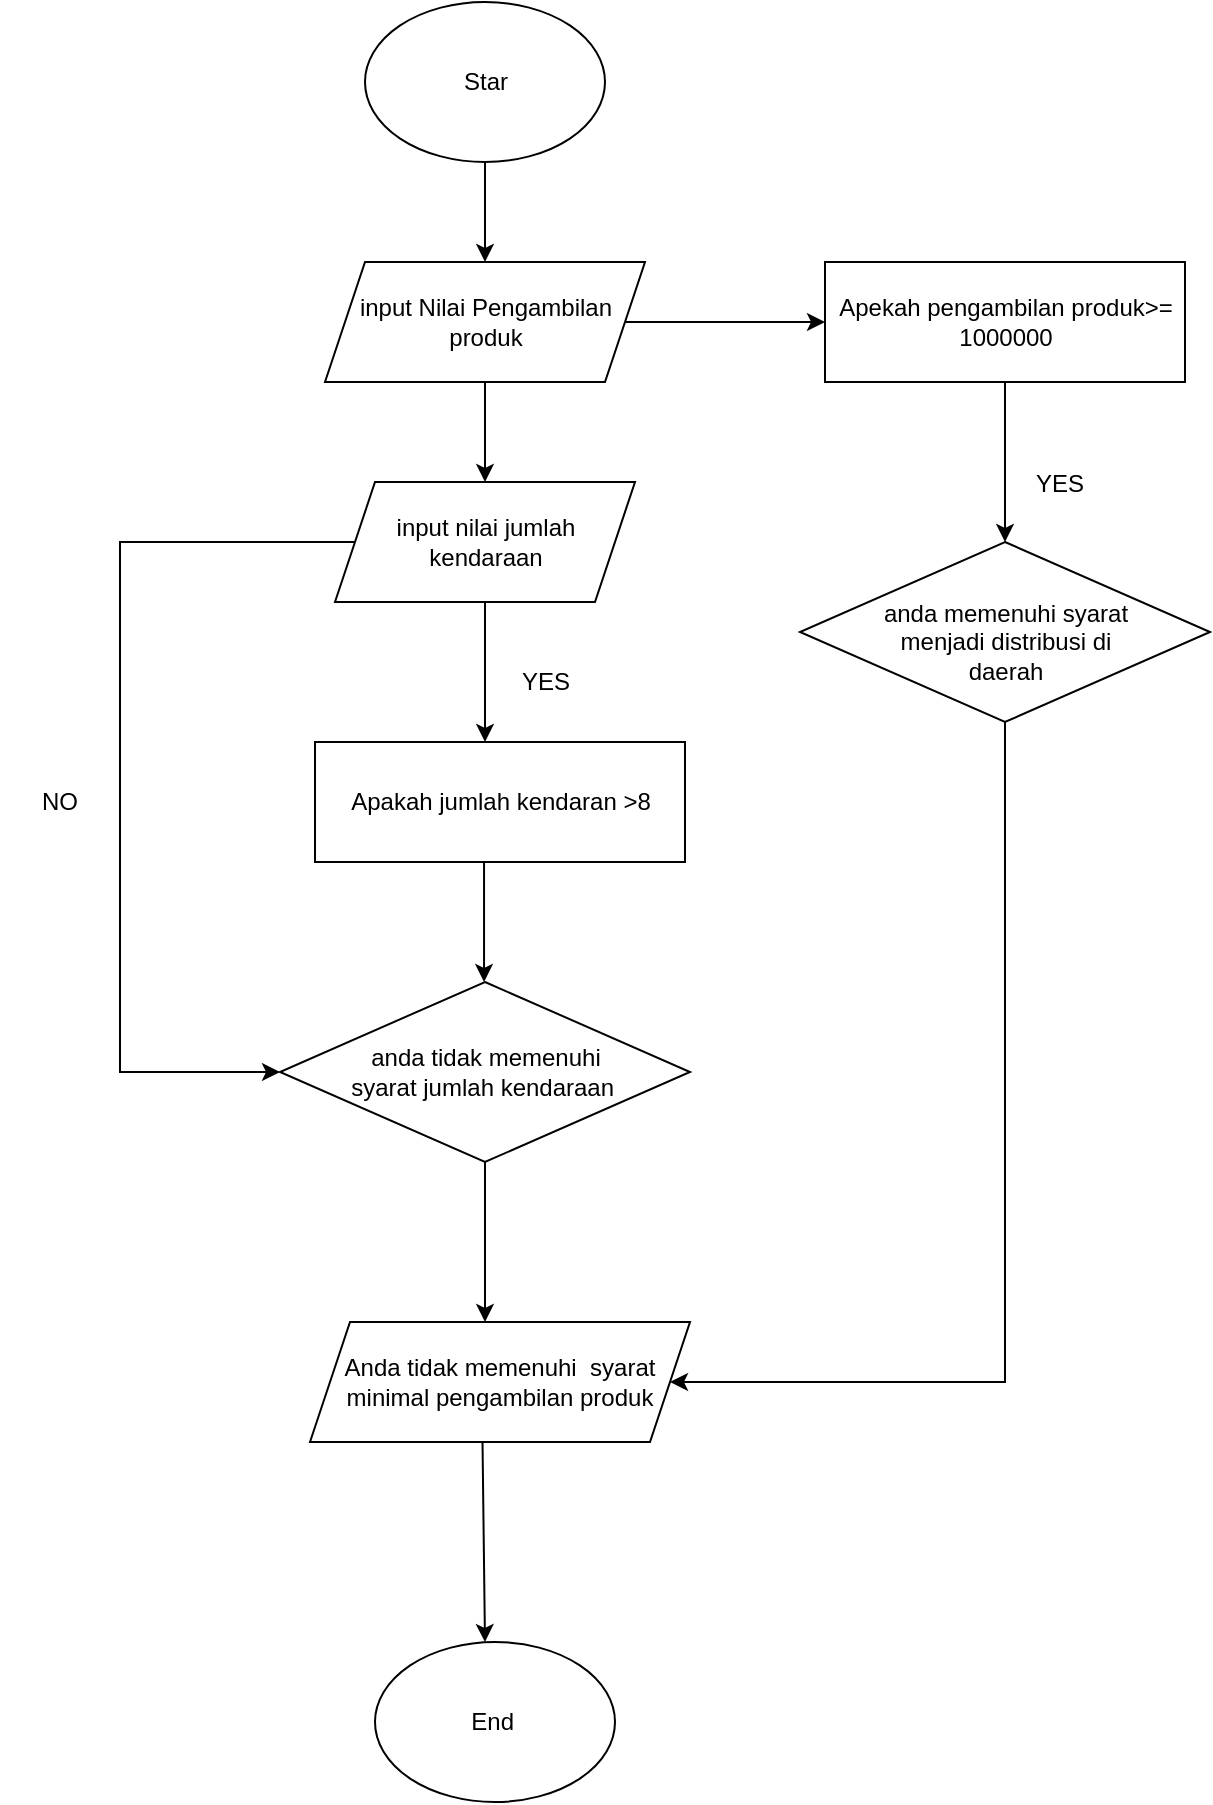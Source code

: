 <mxfile version="21.2.8" type="device">
  <diagram name="Page-1" id="4RmYydMkPiRe07PDK6gk">
    <mxGraphModel dx="1016" dy="598" grid="1" gridSize="10" guides="1" tooltips="1" connect="1" arrows="1" fold="1" page="1" pageScale="1" pageWidth="850" pageHeight="1100" math="0" shadow="0">
      <root>
        <mxCell id="0" />
        <mxCell id="1" parent="0" />
        <mxCell id="k0u0P2U74oiS7Tp1_Vz9-1" value="Star" style="ellipse;whiteSpace=wrap;html=1;" parent="1" vertex="1">
          <mxGeometry x="262.5" y="150" width="120" height="80" as="geometry" />
        </mxCell>
        <mxCell id="k0u0P2U74oiS7Tp1_Vz9-2" value="" style="endArrow=classic;html=1;rounded=0;exitX=0.5;exitY=1;exitDx=0;exitDy=0;" parent="1" source="k0u0P2U74oiS7Tp1_Vz9-1" edge="1">
          <mxGeometry width="50" height="50" relative="1" as="geometry">
            <mxPoint x="302.5" y="210" as="sourcePoint" />
            <mxPoint x="322.5" y="280" as="targetPoint" />
          </mxGeometry>
        </mxCell>
        <mxCell id="k0u0P2U74oiS7Tp1_Vz9-3" value="input Nilai Pengambilan produk" style="shape=parallelogram;perimeter=parallelogramPerimeter;whiteSpace=wrap;html=1;fixedSize=1;" parent="1" vertex="1">
          <mxGeometry x="242.5" y="280" width="160" height="60" as="geometry" />
        </mxCell>
        <mxCell id="k0u0P2U74oiS7Tp1_Vz9-4" value="" style="endArrow=classic;html=1;rounded=0;exitX=0.5;exitY=1;exitDx=0;exitDy=0;exitPerimeter=0;" parent="1" source="k0u0P2U74oiS7Tp1_Vz9-3" edge="1">
          <mxGeometry width="50" height="50" relative="1" as="geometry">
            <mxPoint x="322.5" y="350" as="sourcePoint" />
            <mxPoint x="322.5" y="390" as="targetPoint" />
          </mxGeometry>
        </mxCell>
        <mxCell id="k0u0P2U74oiS7Tp1_Vz9-5" value="input nilai jumlah kendaraan" style="shape=parallelogram;perimeter=parallelogramPerimeter;whiteSpace=wrap;html=1;fixedSize=1;" parent="1" vertex="1">
          <mxGeometry x="247.5" y="390" width="150" height="60" as="geometry" />
        </mxCell>
        <mxCell id="k0u0P2U74oiS7Tp1_Vz9-6" value="" style="endArrow=classic;html=1;rounded=0;exitX=0.5;exitY=1;exitDx=0;exitDy=0;" parent="1" source="k0u0P2U74oiS7Tp1_Vz9-5" edge="1">
          <mxGeometry width="50" height="50" relative="1" as="geometry">
            <mxPoint x="312.5" y="460" as="sourcePoint" />
            <mxPoint x="322.5" y="520" as="targetPoint" />
          </mxGeometry>
        </mxCell>
        <mxCell id="k0u0P2U74oiS7Tp1_Vz9-12" value="" style="endArrow=classic;html=1;rounded=0;exitX=0.5;exitY=1;exitDx=0;exitDy=0;" parent="1" edge="1">
          <mxGeometry width="50" height="50" relative="1" as="geometry">
            <mxPoint x="322.02" y="580" as="sourcePoint" />
            <mxPoint x="322.02" y="640" as="targetPoint" />
          </mxGeometry>
        </mxCell>
        <mxCell id="k0u0P2U74oiS7Tp1_Vz9-18" value="" style="endArrow=classic;html=1;rounded=0;exitX=0.5;exitY=1;exitDx=0;exitDy=0;entryX=1;entryY=0.5;entryDx=0;entryDy=0;" parent="1" source="vk7txYRPF8SjXKbOV3y9-10" edge="1" target="k0u0P2U74oiS7Tp1_Vz9-19">
          <mxGeometry width="50" height="50" relative="1" as="geometry">
            <mxPoint x="552.5" y="710" as="sourcePoint" />
            <mxPoint x="462.5" y="960" as="targetPoint" />
            <Array as="points">
              <mxPoint x="582.5" y="840" />
            </Array>
          </mxGeometry>
        </mxCell>
        <mxCell id="k0u0P2U74oiS7Tp1_Vz9-19" value="Anda tidak memenuhi&amp;nbsp; syarat minimal pengambilan produk" style="shape=parallelogram;perimeter=parallelogramPerimeter;whiteSpace=wrap;html=1;fixedSize=1;" parent="1" vertex="1">
          <mxGeometry x="235" y="810" width="190" height="60" as="geometry" />
        </mxCell>
        <mxCell id="k0u0P2U74oiS7Tp1_Vz9-20" value="" style="endArrow=classic;html=1;rounded=0;exitX=0.454;exitY=1.005;exitDx=0;exitDy=0;exitPerimeter=0;" parent="1" source="k0u0P2U74oiS7Tp1_Vz9-19" edge="1">
          <mxGeometry width="50" height="50" relative="1" as="geometry">
            <mxPoint x="302.5" y="1000" as="sourcePoint" />
            <mxPoint x="322.5" y="970" as="targetPoint" />
            <Array as="points" />
          </mxGeometry>
        </mxCell>
        <mxCell id="k0u0P2U74oiS7Tp1_Vz9-22" value="End&amp;nbsp;" style="ellipse;whiteSpace=wrap;html=1;" parent="1" vertex="1">
          <mxGeometry x="267.5" y="970" width="120" height="80" as="geometry" />
        </mxCell>
        <mxCell id="k0u0P2U74oiS7Tp1_Vz9-23" value="YES" style="text;html=1;strokeColor=none;fillColor=none;align=center;verticalAlign=middle;whiteSpace=wrap;rounded=0;" parent="1" vertex="1">
          <mxGeometry x="580" y="376" width="60" height="30" as="geometry" />
        </mxCell>
        <mxCell id="k0u0P2U74oiS7Tp1_Vz9-24" value="YES" style="text;html=1;strokeColor=none;fillColor=none;align=center;verticalAlign=middle;whiteSpace=wrap;rounded=0;" parent="1" vertex="1">
          <mxGeometry x="322.5" y="475" width="60" height="30" as="geometry" />
        </mxCell>
        <mxCell id="k0u0P2U74oiS7Tp1_Vz9-25" value="NO" style="text;html=1;strokeColor=none;fillColor=none;align=center;verticalAlign=middle;whiteSpace=wrap;rounded=0;" parent="1" vertex="1">
          <mxGeometry x="80" y="535" width="60" height="30" as="geometry" />
        </mxCell>
        <mxCell id="vk7txYRPF8SjXKbOV3y9-1" value="" style="endArrow=classic;html=1;rounded=0;exitX=1;exitY=0.5;exitDx=0;exitDy=0;" edge="1" parent="1" source="k0u0P2U74oiS7Tp1_Vz9-3" target="vk7txYRPF8SjXKbOV3y9-2">
          <mxGeometry width="50" height="50" relative="1" as="geometry">
            <mxPoint x="322.5" y="430" as="sourcePoint" />
            <mxPoint x="482.5" y="310" as="targetPoint" />
          </mxGeometry>
        </mxCell>
        <mxCell id="vk7txYRPF8SjXKbOV3y9-2" value="Apekah pengambilan produk&amp;gt;= 1000000" style="rounded=0;whiteSpace=wrap;html=1;" vertex="1" parent="1">
          <mxGeometry x="492.5" y="280" width="180" height="60" as="geometry" />
        </mxCell>
        <mxCell id="vk7txYRPF8SjXKbOV3y9-5" value="" style="endArrow=classic;html=1;rounded=0;exitX=0.5;exitY=1;exitDx=0;exitDy=0;" edge="1" parent="1" source="vk7txYRPF8SjXKbOV3y9-2">
          <mxGeometry width="50" height="50" relative="1" as="geometry">
            <mxPoint x="352.5" y="540" as="sourcePoint" />
            <mxPoint x="582.5" y="420" as="targetPoint" />
          </mxGeometry>
        </mxCell>
        <mxCell id="vk7txYRPF8SjXKbOV3y9-6" value="Apakah jumlah kendaran &amp;gt;8" style="rounded=0;whiteSpace=wrap;html=1;" vertex="1" parent="1">
          <mxGeometry x="237.5" y="520" width="185" height="60" as="geometry" />
        </mxCell>
        <mxCell id="vk7txYRPF8SjXKbOV3y9-8" value="" style="rhombus;whiteSpace=wrap;html=1;" vertex="1" parent="1">
          <mxGeometry x="220" y="640" width="205" height="90" as="geometry" />
        </mxCell>
        <mxCell id="vk7txYRPF8SjXKbOV3y9-9" value="anda tidak memenuhi syarat jumlah kendaraan&amp;nbsp;" style="text;html=1;strokeColor=none;fillColor=none;align=center;verticalAlign=middle;whiteSpace=wrap;rounded=0;" vertex="1" parent="1">
          <mxGeometry x="252.5" y="670" width="140" height="30" as="geometry" />
        </mxCell>
        <mxCell id="vk7txYRPF8SjXKbOV3y9-10" value="" style="rhombus;whiteSpace=wrap;html=1;" vertex="1" parent="1">
          <mxGeometry x="480" y="420" width="205" height="90" as="geometry" />
        </mxCell>
        <mxCell id="vk7txYRPF8SjXKbOV3y9-11" value="anda memenuhi syarat menjadi distribusi di daerah" style="text;html=1;strokeColor=none;fillColor=none;align=center;verticalAlign=middle;whiteSpace=wrap;rounded=0;" vertex="1" parent="1">
          <mxGeometry x="512.5" y="455" width="140" height="30" as="geometry" />
        </mxCell>
        <mxCell id="vk7txYRPF8SjXKbOV3y9-12" value="" style="endArrow=classic;html=1;rounded=0;exitX=0.5;exitY=1;exitDx=0;exitDy=0;" edge="1" parent="1" source="vk7txYRPF8SjXKbOV3y9-8">
          <mxGeometry width="50" height="50" relative="1" as="geometry">
            <mxPoint x="362.5" y="660" as="sourcePoint" />
            <mxPoint x="322.5" y="810" as="targetPoint" />
          </mxGeometry>
        </mxCell>
        <mxCell id="vk7txYRPF8SjXKbOV3y9-14" value="" style="endArrow=classic;html=1;rounded=0;exitX=0;exitY=0.5;exitDx=0;exitDy=0;entryX=0;entryY=0.5;entryDx=0;entryDy=0;" edge="1" parent="1" source="k0u0P2U74oiS7Tp1_Vz9-5" target="vk7txYRPF8SjXKbOV3y9-8">
          <mxGeometry width="50" height="50" relative="1" as="geometry">
            <mxPoint x="310" y="530" as="sourcePoint" />
            <mxPoint x="150" y="650" as="targetPoint" />
            <Array as="points">
              <mxPoint x="140" y="420" />
              <mxPoint x="140" y="530" />
              <mxPoint x="140" y="685" />
            </Array>
          </mxGeometry>
        </mxCell>
      </root>
    </mxGraphModel>
  </diagram>
</mxfile>
